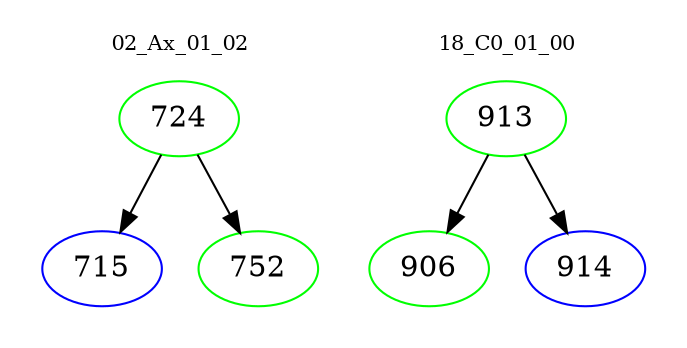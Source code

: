 digraph{
subgraph cluster_0 {
color = white
label = "02_Ax_01_02";
fontsize=10;
T0_724 [label="724", color="green"]
T0_724 -> T0_715 [color="black"]
T0_715 [label="715", color="blue"]
T0_724 -> T0_752 [color="black"]
T0_752 [label="752", color="green"]
}
subgraph cluster_1 {
color = white
label = "18_C0_01_00";
fontsize=10;
T1_913 [label="913", color="green"]
T1_913 -> T1_906 [color="black"]
T1_906 [label="906", color="green"]
T1_913 -> T1_914 [color="black"]
T1_914 [label="914", color="blue"]
}
}
